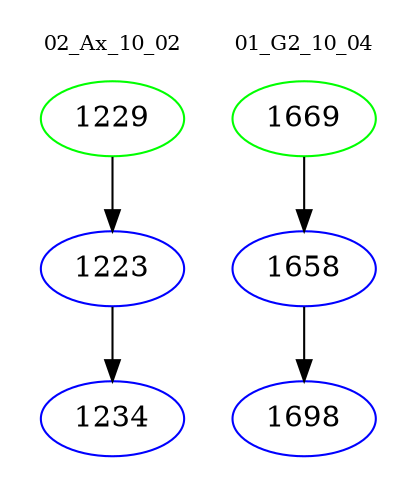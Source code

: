 digraph{
subgraph cluster_0 {
color = white
label = "02_Ax_10_02";
fontsize=10;
T0_1229 [label="1229", color="green"]
T0_1229 -> T0_1223 [color="black"]
T0_1223 [label="1223", color="blue"]
T0_1223 -> T0_1234 [color="black"]
T0_1234 [label="1234", color="blue"]
}
subgraph cluster_1 {
color = white
label = "01_G2_10_04";
fontsize=10;
T1_1669 [label="1669", color="green"]
T1_1669 -> T1_1658 [color="black"]
T1_1658 [label="1658", color="blue"]
T1_1658 -> T1_1698 [color="black"]
T1_1698 [label="1698", color="blue"]
}
}
